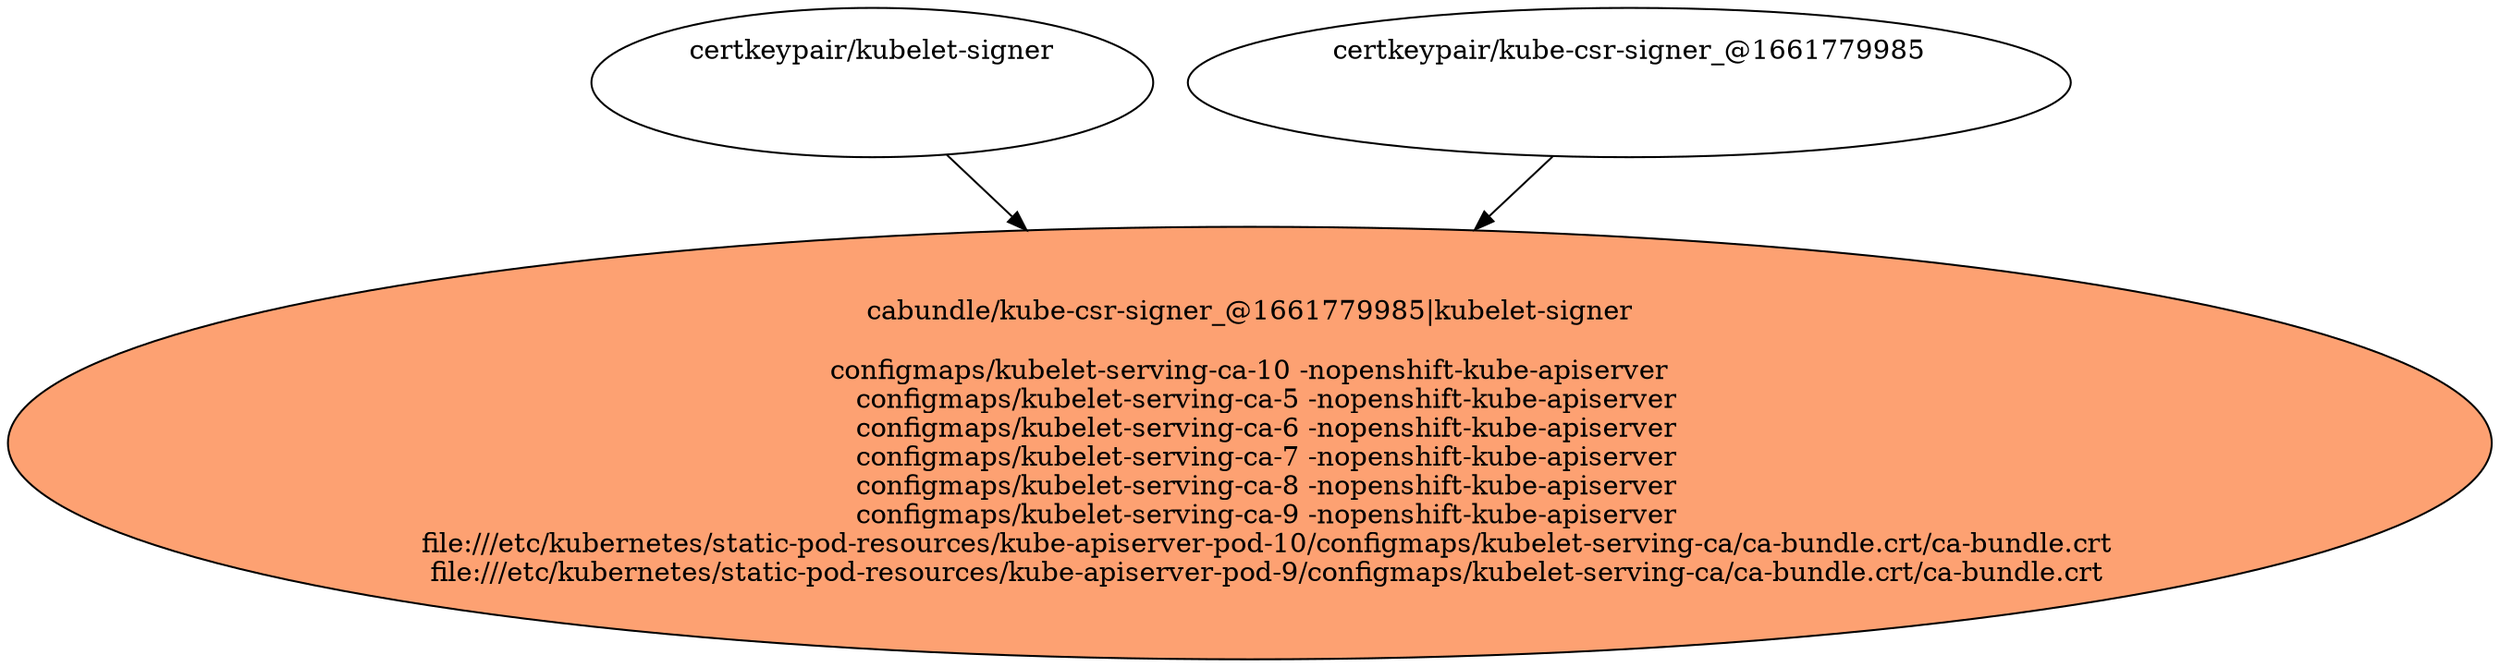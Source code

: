 digraph "Local Certificate" {
  // Node definitions.
  8 [
    label="certkeypair/kubelet-signer\n\n\n"
    style=filled
    fillcolor=white
  ];
  9 [
    label="certkeypair/kube-csr-signer_@1661779985\n\n\n"
    style=filled
    fillcolor=white
  ];
  23 [
    label="cabundle/kube-csr-signer_@1661779985|kubelet-signer\n\nconfigmaps/kubelet-serving-ca-10 -nopenshift-kube-apiserver\n    configmaps/kubelet-serving-ca-5 -nopenshift-kube-apiserver\n    configmaps/kubelet-serving-ca-6 -nopenshift-kube-apiserver\n    configmaps/kubelet-serving-ca-7 -nopenshift-kube-apiserver\n    configmaps/kubelet-serving-ca-8 -nopenshift-kube-apiserver\n    configmaps/kubelet-serving-ca-9 -nopenshift-kube-apiserver\n    file:///etc/kubernetes/static-pod-resources/kube-apiserver-pod-10/configmaps/kubelet-serving-ca/ca-bundle.crt/ca-bundle.crt\n    file:///etc/kubernetes/static-pod-resources/kube-apiserver-pod-9/configmaps/kubelet-serving-ca/ca-bundle.crt/ca-bundle.crt\n"
    style=filled
    fillcolor="#fda172"
  ];

  // Edge definitions.
  8 -> 23;
  9 -> 23;
}